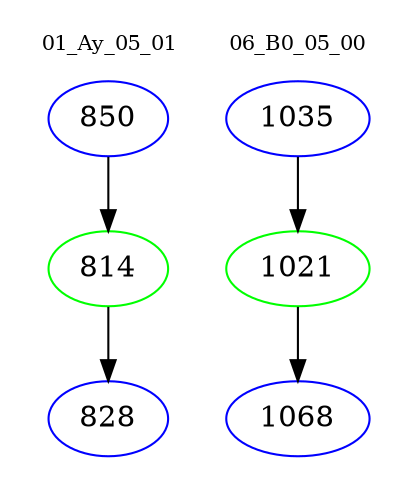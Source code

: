 digraph{
subgraph cluster_0 {
color = white
label = "01_Ay_05_01";
fontsize=10;
T0_850 [label="850", color="blue"]
T0_850 -> T0_814 [color="black"]
T0_814 [label="814", color="green"]
T0_814 -> T0_828 [color="black"]
T0_828 [label="828", color="blue"]
}
subgraph cluster_1 {
color = white
label = "06_B0_05_00";
fontsize=10;
T1_1035 [label="1035", color="blue"]
T1_1035 -> T1_1021 [color="black"]
T1_1021 [label="1021", color="green"]
T1_1021 -> T1_1068 [color="black"]
T1_1068 [label="1068", color="blue"]
}
}
